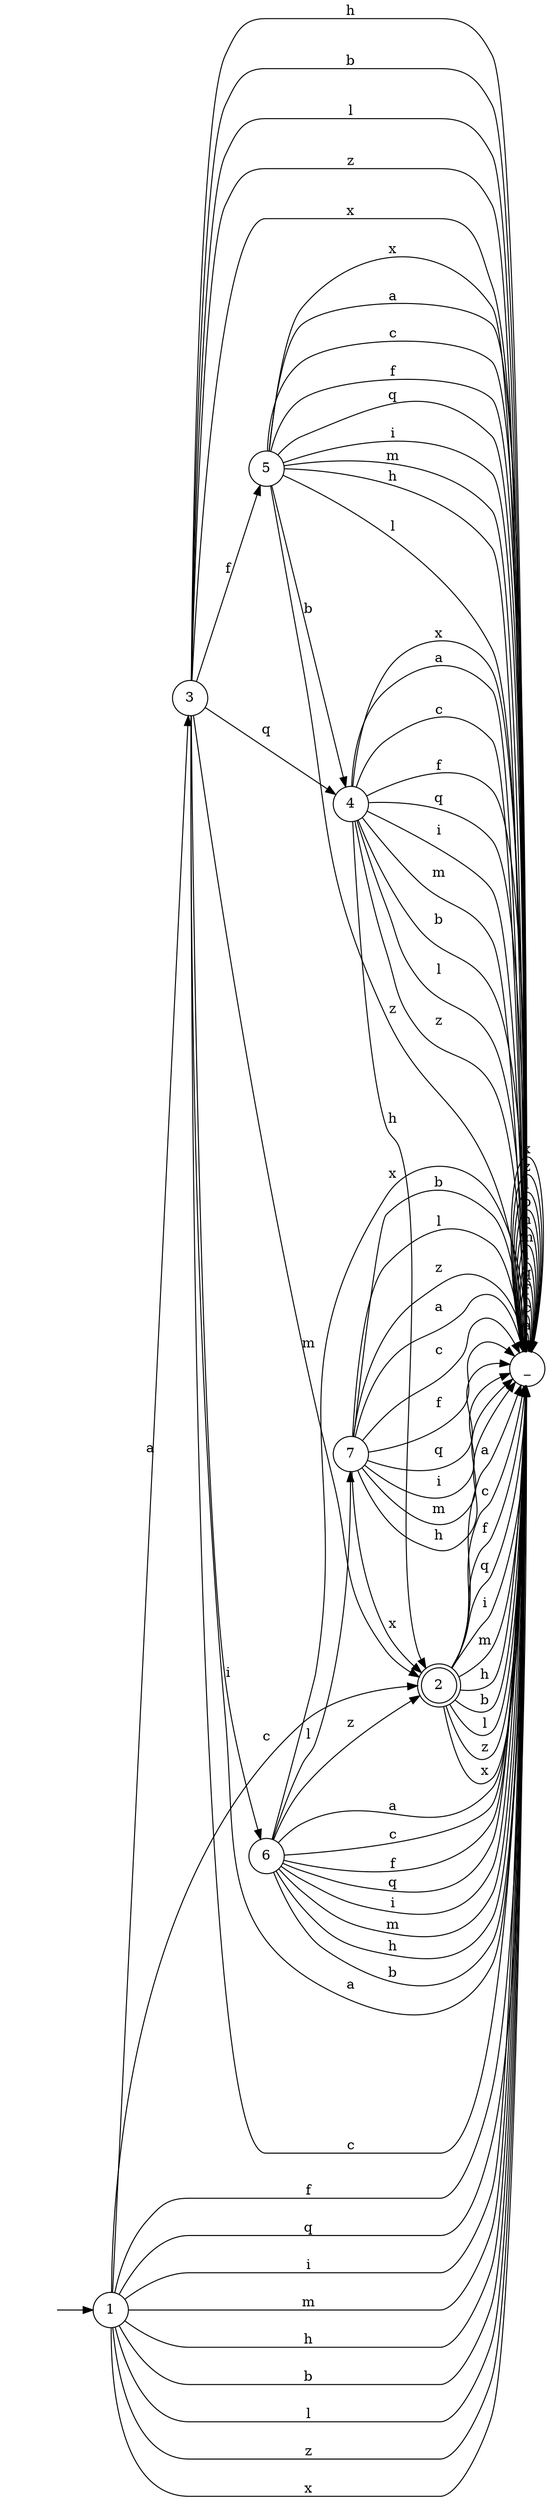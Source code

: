 digraph myAutomaton {
  rankdir=LR;
"" [shape=none]
"1" [shape=circle]
"3" [shape=circle]
"2" [shape=doublecircle]
"_" [shape=circle]
"5" [shape=circle]
"4" [shape=circle]
"6" [shape=circle]
"7" [shape=circle]

"" -> "1"
"1" -> "3"[label="a"]
"1" -> "2"[label="c"]
"1" -> "_"[label="f"]
"1" -> "_"[label="q"]
"1" -> "_"[label="i"]
"1" -> "_"[label="m"]
"1" -> "_"[label="h"]
"1" -> "_"[label="b"]
"1" -> "_"[label="l"]
"1" -> "_"[label="z"]
"1" -> "_"[label="x"]
"3" -> "_"[label="a"]
"3" -> "_"[label="c"]
"3" -> "5"[label="f"]
"3" -> "4"[label="q"]
"3" -> "6"[label="i"]
"3" -> "2"[label="m"]
"3" -> "_"[label="h"]
"3" -> "_"[label="b"]
"3" -> "_"[label="l"]
"3" -> "_"[label="z"]
"3" -> "_"[label="x"]
"2" -> "_"[label="a"]
"2" -> "_"[label="c"]
"2" -> "_"[label="f"]
"2" -> "_"[label="q"]
"2" -> "_"[label="i"]
"2" -> "_"[label="m"]
"2" -> "_"[label="h"]
"2" -> "_"[label="b"]
"2" -> "_"[label="l"]
"2" -> "_"[label="z"]
"2" -> "_"[label="x"]
"_" -> "_"[label="a"]
"_" -> "_"[label="c"]
"_" -> "_"[label="f"]
"_" -> "_"[label="q"]
"_" -> "_"[label="i"]
"_" -> "_"[label="m"]
"_" -> "_"[label="h"]
"_" -> "_"[label="b"]
"_" -> "_"[label="l"]
"_" -> "_"[label="z"]
"_" -> "_"[label="x"]
"5" -> "_"[label="a"]
"5" -> "_"[label="c"]
"5" -> "_"[label="f"]
"5" -> "_"[label="q"]
"5" -> "_"[label="i"]
"5" -> "_"[label="m"]
"5" -> "_"[label="h"]
"5" -> "4"[label="b"]
"5" -> "_"[label="l"]
"5" -> "_"[label="z"]
"5" -> "_"[label="x"]
"4" -> "_"[label="a"]
"4" -> "_"[label="c"]
"4" -> "_"[label="f"]
"4" -> "_"[label="q"]
"4" -> "_"[label="i"]
"4" -> "_"[label="m"]
"4" -> "2"[label="h"]
"4" -> "_"[label="b"]
"4" -> "_"[label="l"]
"4" -> "_"[label="z"]
"4" -> "_"[label="x"]
"6" -> "_"[label="a"]
"6" -> "_"[label="c"]
"6" -> "_"[label="f"]
"6" -> "_"[label="q"]
"6" -> "_"[label="i"]
"6" -> "_"[label="m"]
"6" -> "_"[label="h"]
"6" -> "_"[label="b"]
"6" -> "7"[label="l"]
"6" -> "2"[label="z"]
"6" -> "_"[label="x"]
"7" -> "_"[label="a"]
"7" -> "_"[label="c"]
"7" -> "_"[label="f"]
"7" -> "_"[label="q"]
"7" -> "_"[label="i"]
"7" -> "_"[label="m"]
"7" -> "_"[label="h"]
"7" -> "_"[label="b"]
"7" -> "_"[label="l"]
"7" -> "_"[label="z"]
"7" -> "2"[label="x"]
}
